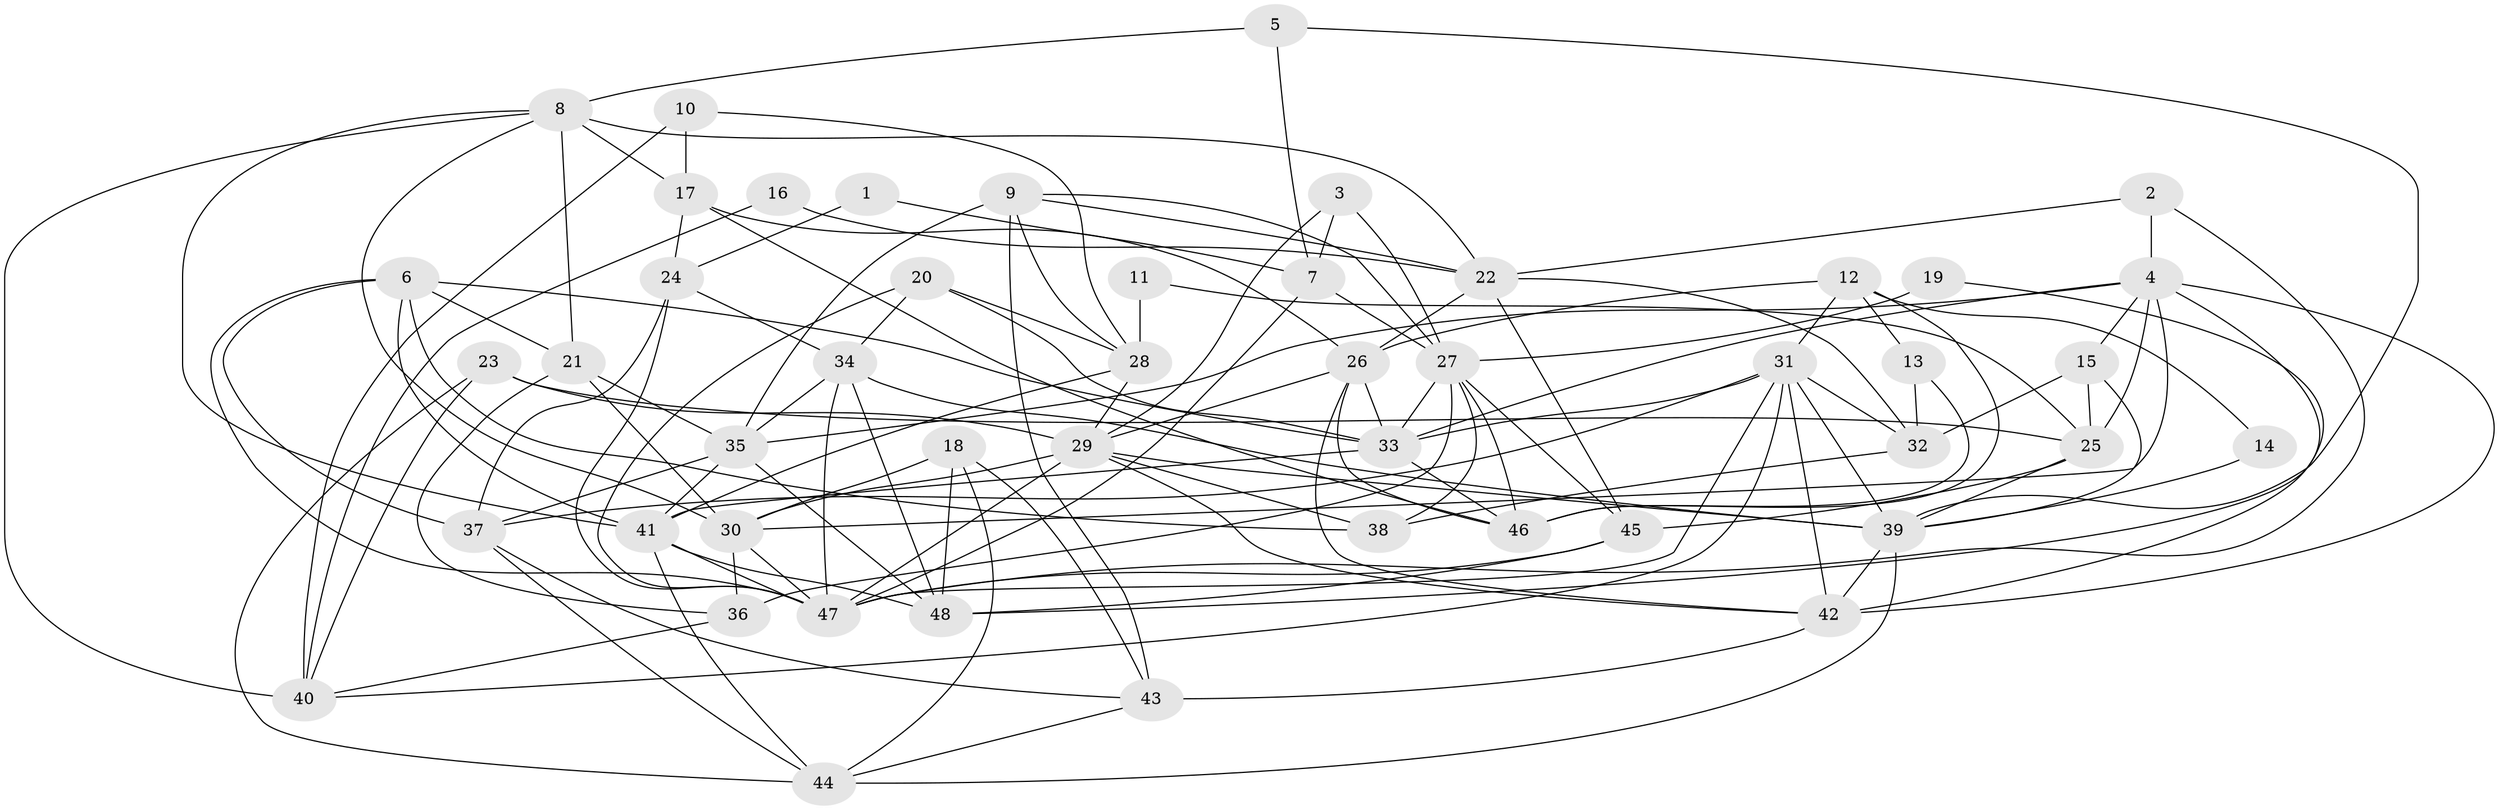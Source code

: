 // original degree distribution, {2: 0.09375, 5: 0.15625, 6: 0.0625, 4: 0.34375, 3: 0.28125, 7: 0.0625}
// Generated by graph-tools (version 1.1) at 2025/50/03/09/25 03:50:07]
// undirected, 48 vertices, 130 edges
graph export_dot {
graph [start="1"]
  node [color=gray90,style=filled];
  1;
  2;
  3;
  4;
  5;
  6;
  7;
  8;
  9;
  10;
  11;
  12;
  13;
  14;
  15;
  16;
  17;
  18;
  19;
  20;
  21;
  22;
  23;
  24;
  25;
  26;
  27;
  28;
  29;
  30;
  31;
  32;
  33;
  34;
  35;
  36;
  37;
  38;
  39;
  40;
  41;
  42;
  43;
  44;
  45;
  46;
  47;
  48;
  1 -- 7 [weight=1.0];
  1 -- 24 [weight=1.0];
  2 -- 4 [weight=1.0];
  2 -- 22 [weight=1.0];
  2 -- 47 [weight=1.0];
  3 -- 7 [weight=1.0];
  3 -- 27 [weight=1.0];
  3 -- 29 [weight=1.0];
  4 -- 15 [weight=1.0];
  4 -- 25 [weight=1.0];
  4 -- 30 [weight=1.0];
  4 -- 33 [weight=1.0];
  4 -- 35 [weight=1.0];
  4 -- 42 [weight=1.0];
  4 -- 48 [weight=1.0];
  5 -- 7 [weight=1.0];
  5 -- 8 [weight=1.0];
  5 -- 39 [weight=1.0];
  6 -- 21 [weight=1.0];
  6 -- 33 [weight=1.0];
  6 -- 37 [weight=1.0];
  6 -- 38 [weight=1.0];
  6 -- 41 [weight=1.0];
  6 -- 47 [weight=1.0];
  7 -- 27 [weight=2.0];
  7 -- 47 [weight=1.0];
  8 -- 17 [weight=1.0];
  8 -- 21 [weight=1.0];
  8 -- 22 [weight=1.0];
  8 -- 30 [weight=1.0];
  8 -- 40 [weight=1.0];
  8 -- 41 [weight=1.0];
  9 -- 22 [weight=1.0];
  9 -- 27 [weight=2.0];
  9 -- 28 [weight=1.0];
  9 -- 35 [weight=2.0];
  9 -- 43 [weight=1.0];
  10 -- 17 [weight=1.0];
  10 -- 28 [weight=1.0];
  10 -- 40 [weight=1.0];
  11 -- 25 [weight=1.0];
  11 -- 28 [weight=1.0];
  12 -- 13 [weight=1.0];
  12 -- 14 [weight=1.0];
  12 -- 26 [weight=1.0];
  12 -- 31 [weight=1.0];
  12 -- 46 [weight=1.0];
  13 -- 32 [weight=1.0];
  13 -- 46 [weight=1.0];
  14 -- 39 [weight=1.0];
  15 -- 25 [weight=1.0];
  15 -- 32 [weight=1.0];
  15 -- 39 [weight=1.0];
  16 -- 22 [weight=1.0];
  16 -- 40 [weight=1.0];
  17 -- 24 [weight=1.0];
  17 -- 26 [weight=1.0];
  17 -- 46 [weight=1.0];
  18 -- 30 [weight=1.0];
  18 -- 43 [weight=1.0];
  18 -- 44 [weight=1.0];
  18 -- 48 [weight=1.0];
  19 -- 27 [weight=2.0];
  19 -- 42 [weight=1.0];
  20 -- 28 [weight=1.0];
  20 -- 33 [weight=1.0];
  20 -- 34 [weight=1.0];
  20 -- 47 [weight=1.0];
  21 -- 30 [weight=1.0];
  21 -- 35 [weight=2.0];
  21 -- 36 [weight=1.0];
  22 -- 26 [weight=1.0];
  22 -- 32 [weight=1.0];
  22 -- 45 [weight=1.0];
  23 -- 25 [weight=1.0];
  23 -- 29 [weight=1.0];
  23 -- 40 [weight=1.0];
  23 -- 44 [weight=1.0];
  24 -- 34 [weight=1.0];
  24 -- 37 [weight=1.0];
  24 -- 47 [weight=1.0];
  25 -- 39 [weight=1.0];
  25 -- 45 [weight=1.0];
  26 -- 29 [weight=1.0];
  26 -- 33 [weight=1.0];
  26 -- 42 [weight=1.0];
  26 -- 46 [weight=1.0];
  27 -- 33 [weight=1.0];
  27 -- 36 [weight=1.0];
  27 -- 38 [weight=1.0];
  27 -- 45 [weight=1.0];
  27 -- 46 [weight=1.0];
  28 -- 29 [weight=1.0];
  28 -- 41 [weight=1.0];
  29 -- 30 [weight=1.0];
  29 -- 38 [weight=1.0];
  29 -- 39 [weight=1.0];
  29 -- 42 [weight=1.0];
  29 -- 47 [weight=1.0];
  30 -- 36 [weight=1.0];
  30 -- 47 [weight=1.0];
  31 -- 32 [weight=1.0];
  31 -- 33 [weight=1.0];
  31 -- 37 [weight=1.0];
  31 -- 39 [weight=1.0];
  31 -- 40 [weight=1.0];
  31 -- 42 [weight=1.0];
  31 -- 47 [weight=1.0];
  32 -- 38 [weight=1.0];
  33 -- 41 [weight=1.0];
  33 -- 46 [weight=1.0];
  34 -- 35 [weight=1.0];
  34 -- 39 [weight=1.0];
  34 -- 47 [weight=1.0];
  34 -- 48 [weight=1.0];
  35 -- 37 [weight=1.0];
  35 -- 41 [weight=1.0];
  35 -- 48 [weight=1.0];
  36 -- 40 [weight=1.0];
  37 -- 43 [weight=1.0];
  37 -- 44 [weight=1.0];
  39 -- 42 [weight=1.0];
  39 -- 44 [weight=1.0];
  41 -- 44 [weight=1.0];
  41 -- 47 [weight=2.0];
  41 -- 48 [weight=1.0];
  42 -- 43 [weight=1.0];
  43 -- 44 [weight=1.0];
  45 -- 47 [weight=1.0];
  45 -- 48 [weight=1.0];
}
